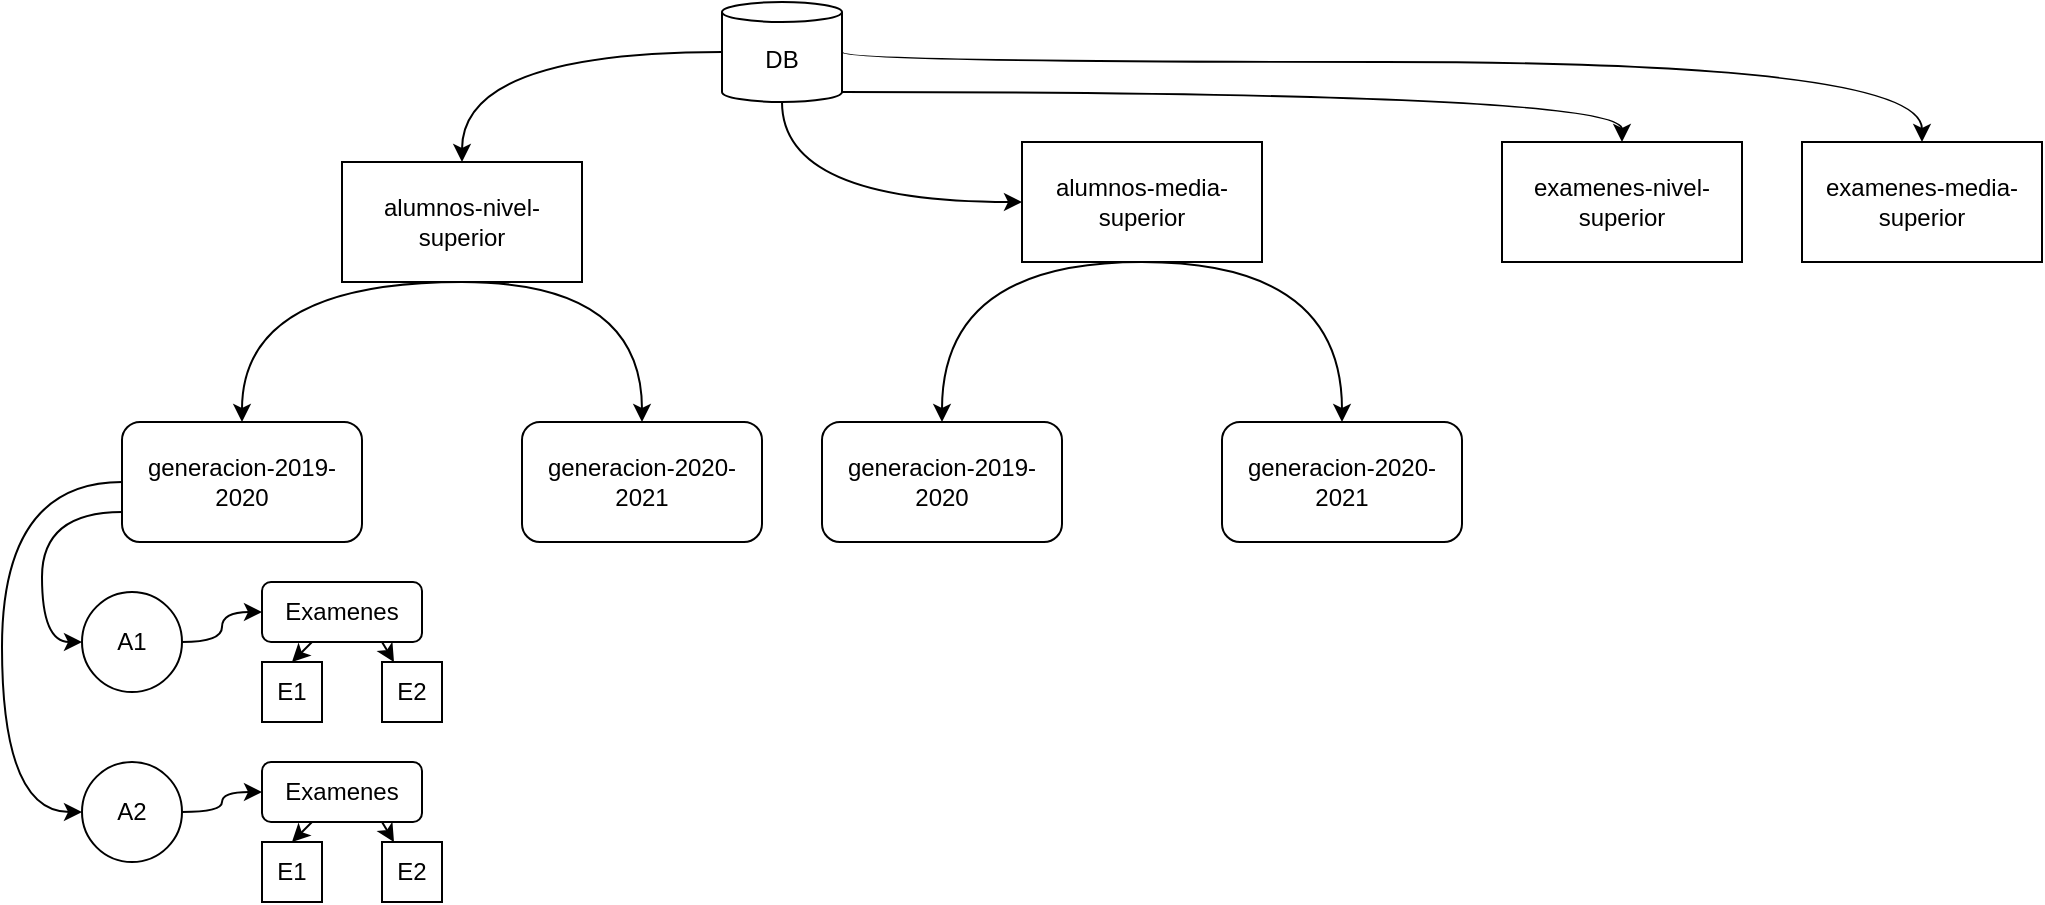 <mxfile version="13.9.9" type="device"><diagram id="wiIRyBW7UrKlv_ogHL_4" name="Page-1"><mxGraphModel dx="1282" dy="774" grid="1" gridSize="10" guides="1" tooltips="1" connect="1" arrows="1" fold="1" page="1" pageScale="1" pageWidth="1100" pageHeight="850" math="0" shadow="0"><root><mxCell id="0"/><mxCell id="1" parent="0"/><mxCell id="r8dj6E-4mAu20HCE-VcQ-6" style="rounded=0;orthogonalLoop=1;jettySize=auto;html=1;exitX=0.5;exitY=1;exitDx=0;exitDy=0;edgeStyle=orthogonalEdgeStyle;curved=1;" edge="1" parent="1" source="r8dj6E-4mAu20HCE-VcQ-1" target="r8dj6E-4mAu20HCE-VcQ-4"><mxGeometry relative="1" as="geometry"><Array as="points"><mxPoint x="190" y="150"/></Array></mxGeometry></mxCell><mxCell id="r8dj6E-4mAu20HCE-VcQ-7" style="rounded=0;orthogonalLoop=1;jettySize=auto;html=1;exitX=0.5;exitY=1;exitDx=0;exitDy=0;edgeStyle=orthogonalEdgeStyle;curved=1;" edge="1" parent="1" source="r8dj6E-4mAu20HCE-VcQ-1" target="r8dj6E-4mAu20HCE-VcQ-5"><mxGeometry relative="1" as="geometry"><Array as="points"><mxPoint x="390" y="150"/></Array></mxGeometry></mxCell><mxCell id="r8dj6E-4mAu20HCE-VcQ-1" value="alumnos-nivel-superior" style="rounded=0;whiteSpace=wrap;html=1;" vertex="1" parent="1"><mxGeometry x="240" y="90" width="120" height="60" as="geometry"/></mxCell><mxCell id="r8dj6E-4mAu20HCE-VcQ-10" style="edgeStyle=orthogonalEdgeStyle;rounded=0;orthogonalLoop=1;jettySize=auto;html=1;exitX=0.5;exitY=1;exitDx=0;exitDy=0;entryX=0.5;entryY=0;entryDx=0;entryDy=0;curved=1;" edge="1" parent="1" source="r8dj6E-4mAu20HCE-VcQ-2" target="r8dj6E-4mAu20HCE-VcQ-8"><mxGeometry relative="1" as="geometry"><Array as="points"><mxPoint x="540" y="140"/></Array></mxGeometry></mxCell><mxCell id="r8dj6E-4mAu20HCE-VcQ-11" style="edgeStyle=orthogonalEdgeStyle;rounded=0;orthogonalLoop=1;jettySize=auto;html=1;entryX=0.5;entryY=0;entryDx=0;entryDy=0;curved=1;exitX=0.5;exitY=1;exitDx=0;exitDy=0;" edge="1" parent="1" source="r8dj6E-4mAu20HCE-VcQ-2" target="r8dj6E-4mAu20HCE-VcQ-9"><mxGeometry relative="1" as="geometry"><Array as="points"><mxPoint x="740" y="140"/></Array></mxGeometry></mxCell><mxCell id="r8dj6E-4mAu20HCE-VcQ-2" value="alumnos-media-superior" style="rounded=0;whiteSpace=wrap;html=1;" vertex="1" parent="1"><mxGeometry x="580" y="80" width="120" height="60" as="geometry"/></mxCell><mxCell id="r8dj6E-4mAu20HCE-VcQ-33" style="edgeStyle=orthogonalEdgeStyle;rounded=0;orthogonalLoop=1;jettySize=auto;html=1;exitX=0;exitY=0.75;exitDx=0;exitDy=0;entryX=0;entryY=0.5;entryDx=0;entryDy=0;curved=1;" edge="1" parent="1" source="r8dj6E-4mAu20HCE-VcQ-4" target="r8dj6E-4mAu20HCE-VcQ-12"><mxGeometry relative="1" as="geometry"/></mxCell><mxCell id="r8dj6E-4mAu20HCE-VcQ-34" style="edgeStyle=orthogonalEdgeStyle;curved=1;rounded=0;orthogonalLoop=1;jettySize=auto;html=1;entryX=0;entryY=0.5;entryDx=0;entryDy=0;exitX=0;exitY=0.5;exitDx=0;exitDy=0;" edge="1" parent="1" source="r8dj6E-4mAu20HCE-VcQ-4" target="r8dj6E-4mAu20HCE-VcQ-17"><mxGeometry relative="1" as="geometry"><Array as="points"><mxPoint x="70" y="250"/><mxPoint x="70" y="415"/></Array></mxGeometry></mxCell><mxCell id="r8dj6E-4mAu20HCE-VcQ-4" value="generacion-2019-2020" style="rounded=1;whiteSpace=wrap;html=1;" vertex="1" parent="1"><mxGeometry x="130" y="220" width="120" height="60" as="geometry"/></mxCell><mxCell id="r8dj6E-4mAu20HCE-VcQ-5" value="generacion-2020-2021" style="rounded=1;whiteSpace=wrap;html=1;" vertex="1" parent="1"><mxGeometry x="330" y="220" width="120" height="60" as="geometry"/></mxCell><mxCell id="r8dj6E-4mAu20HCE-VcQ-8" value="generacion-2019-2020" style="rounded=1;whiteSpace=wrap;html=1;" vertex="1" parent="1"><mxGeometry x="480" y="220" width="120" height="60" as="geometry"/></mxCell><mxCell id="r8dj6E-4mAu20HCE-VcQ-9" value="generacion-2020-2021" style="rounded=1;whiteSpace=wrap;html=1;" vertex="1" parent="1"><mxGeometry x="680" y="220" width="120" height="60" as="geometry"/></mxCell><mxCell id="r8dj6E-4mAu20HCE-VcQ-26" style="edgeStyle=orthogonalEdgeStyle;rounded=0;orthogonalLoop=1;jettySize=auto;html=1;exitX=1;exitY=0.5;exitDx=0;exitDy=0;curved=1;" edge="1" parent="1" source="r8dj6E-4mAu20HCE-VcQ-12" target="r8dj6E-4mAu20HCE-VcQ-18"><mxGeometry relative="1" as="geometry"/></mxCell><mxCell id="r8dj6E-4mAu20HCE-VcQ-12" value="A1" style="ellipse;whiteSpace=wrap;html=1;aspect=fixed;" vertex="1" parent="1"><mxGeometry x="110" y="305" width="50" height="50" as="geometry"/></mxCell><mxCell id="r8dj6E-4mAu20HCE-VcQ-32" style="edgeStyle=orthogonalEdgeStyle;rounded=0;orthogonalLoop=1;jettySize=auto;html=1;exitX=1;exitY=0.5;exitDx=0;exitDy=0;entryX=0;entryY=0.5;entryDx=0;entryDy=0;curved=1;" edge="1" parent="1" source="r8dj6E-4mAu20HCE-VcQ-17" target="r8dj6E-4mAu20HCE-VcQ-29"><mxGeometry relative="1" as="geometry"/></mxCell><mxCell id="r8dj6E-4mAu20HCE-VcQ-17" value="A2" style="ellipse;whiteSpace=wrap;html=1;aspect=fixed;" vertex="1" parent="1"><mxGeometry x="110" y="390" width="50" height="50" as="geometry"/></mxCell><mxCell id="r8dj6E-4mAu20HCE-VcQ-23" style="edgeStyle=none;rounded=0;orthogonalLoop=1;jettySize=auto;html=1;entryX=0.5;entryY=0;entryDx=0;entryDy=0;" edge="1" parent="1" source="r8dj6E-4mAu20HCE-VcQ-18" target="r8dj6E-4mAu20HCE-VcQ-19"><mxGeometry relative="1" as="geometry"/></mxCell><mxCell id="r8dj6E-4mAu20HCE-VcQ-25" style="edgeStyle=none;rounded=0;orthogonalLoop=1;jettySize=auto;html=1;exitX=0.75;exitY=1;exitDx=0;exitDy=0;" edge="1" parent="1" source="r8dj6E-4mAu20HCE-VcQ-18" target="r8dj6E-4mAu20HCE-VcQ-20"><mxGeometry relative="1" as="geometry"/></mxCell><mxCell id="r8dj6E-4mAu20HCE-VcQ-18" value="Examenes" style="rounded=1;whiteSpace=wrap;html=1;" vertex="1" parent="1"><mxGeometry x="200" y="300" width="80" height="30" as="geometry"/></mxCell><mxCell id="r8dj6E-4mAu20HCE-VcQ-19" value="E1" style="rounded=0;whiteSpace=wrap;html=1;" vertex="1" parent="1"><mxGeometry x="200" y="340" width="30" height="30" as="geometry"/></mxCell><mxCell id="r8dj6E-4mAu20HCE-VcQ-20" value="E2" style="rounded=0;whiteSpace=wrap;html=1;" vertex="1" parent="1"><mxGeometry x="260" y="340" width="30" height="30" as="geometry"/></mxCell><mxCell id="r8dj6E-4mAu20HCE-VcQ-27" style="edgeStyle=none;rounded=0;orthogonalLoop=1;jettySize=auto;html=1;entryX=0.5;entryY=0;entryDx=0;entryDy=0;" edge="1" parent="1" source="r8dj6E-4mAu20HCE-VcQ-29" target="r8dj6E-4mAu20HCE-VcQ-30"><mxGeometry relative="1" as="geometry"/></mxCell><mxCell id="r8dj6E-4mAu20HCE-VcQ-28" style="edgeStyle=none;rounded=0;orthogonalLoop=1;jettySize=auto;html=1;exitX=0.75;exitY=1;exitDx=0;exitDy=0;" edge="1" parent="1" source="r8dj6E-4mAu20HCE-VcQ-29" target="r8dj6E-4mAu20HCE-VcQ-31"><mxGeometry relative="1" as="geometry"/></mxCell><mxCell id="r8dj6E-4mAu20HCE-VcQ-29" value="Examenes" style="rounded=1;whiteSpace=wrap;html=1;" vertex="1" parent="1"><mxGeometry x="200" y="390" width="80" height="30" as="geometry"/></mxCell><mxCell id="r8dj6E-4mAu20HCE-VcQ-30" value="E1" style="rounded=0;whiteSpace=wrap;html=1;" vertex="1" parent="1"><mxGeometry x="200" y="430" width="30" height="30" as="geometry"/></mxCell><mxCell id="r8dj6E-4mAu20HCE-VcQ-31" value="E2" style="rounded=0;whiteSpace=wrap;html=1;" vertex="1" parent="1"><mxGeometry x="260" y="430" width="30" height="30" as="geometry"/></mxCell><mxCell id="r8dj6E-4mAu20HCE-VcQ-36" style="edgeStyle=orthogonalEdgeStyle;curved=1;rounded=0;orthogonalLoop=1;jettySize=auto;html=1;" edge="1" parent="1" source="r8dj6E-4mAu20HCE-VcQ-35" target="r8dj6E-4mAu20HCE-VcQ-1"><mxGeometry relative="1" as="geometry"/></mxCell><mxCell id="r8dj6E-4mAu20HCE-VcQ-37" style="edgeStyle=orthogonalEdgeStyle;curved=1;rounded=0;orthogonalLoop=1;jettySize=auto;html=1;exitX=0.5;exitY=1;exitDx=0;exitDy=0;exitPerimeter=0;" edge="1" parent="1" source="r8dj6E-4mAu20HCE-VcQ-35" target="r8dj6E-4mAu20HCE-VcQ-2"><mxGeometry relative="1" as="geometry"><Array as="points"><mxPoint x="460" y="110"/></Array></mxGeometry></mxCell><mxCell id="r8dj6E-4mAu20HCE-VcQ-40" style="edgeStyle=orthogonalEdgeStyle;curved=1;rounded=0;orthogonalLoop=1;jettySize=auto;html=1;exitX=1;exitY=1;exitDx=0;exitDy=-5;exitPerimeter=0;" edge="1" parent="1" source="r8dj6E-4mAu20HCE-VcQ-35" target="r8dj6E-4mAu20HCE-VcQ-38"><mxGeometry relative="1" as="geometry"/></mxCell><mxCell id="r8dj6E-4mAu20HCE-VcQ-41" style="edgeStyle=orthogonalEdgeStyle;curved=1;rounded=0;orthogonalLoop=1;jettySize=auto;html=1;exitX=1;exitY=0.5;exitDx=0;exitDy=0;exitPerimeter=0;" edge="1" parent="1" source="r8dj6E-4mAu20HCE-VcQ-35" target="r8dj6E-4mAu20HCE-VcQ-39"><mxGeometry relative="1" as="geometry"><Array as="points"><mxPoint x="490" y="40"/><mxPoint x="1030" y="40"/></Array></mxGeometry></mxCell><mxCell id="r8dj6E-4mAu20HCE-VcQ-35" value="DB" style="shape=cylinder3;whiteSpace=wrap;html=1;boundedLbl=1;backgroundOutline=1;size=5;" vertex="1" parent="1"><mxGeometry x="430" y="10" width="60" height="50" as="geometry"/></mxCell><mxCell id="r8dj6E-4mAu20HCE-VcQ-38" value="examenes-nivel-superior" style="rounded=0;whiteSpace=wrap;html=1;" vertex="1" parent="1"><mxGeometry x="820" y="80" width="120" height="60" as="geometry"/></mxCell><mxCell id="r8dj6E-4mAu20HCE-VcQ-39" value="examenes-media-superior" style="rounded=0;whiteSpace=wrap;html=1;" vertex="1" parent="1"><mxGeometry x="970" y="80" width="120" height="60" as="geometry"/></mxCell></root></mxGraphModel></diagram></mxfile>